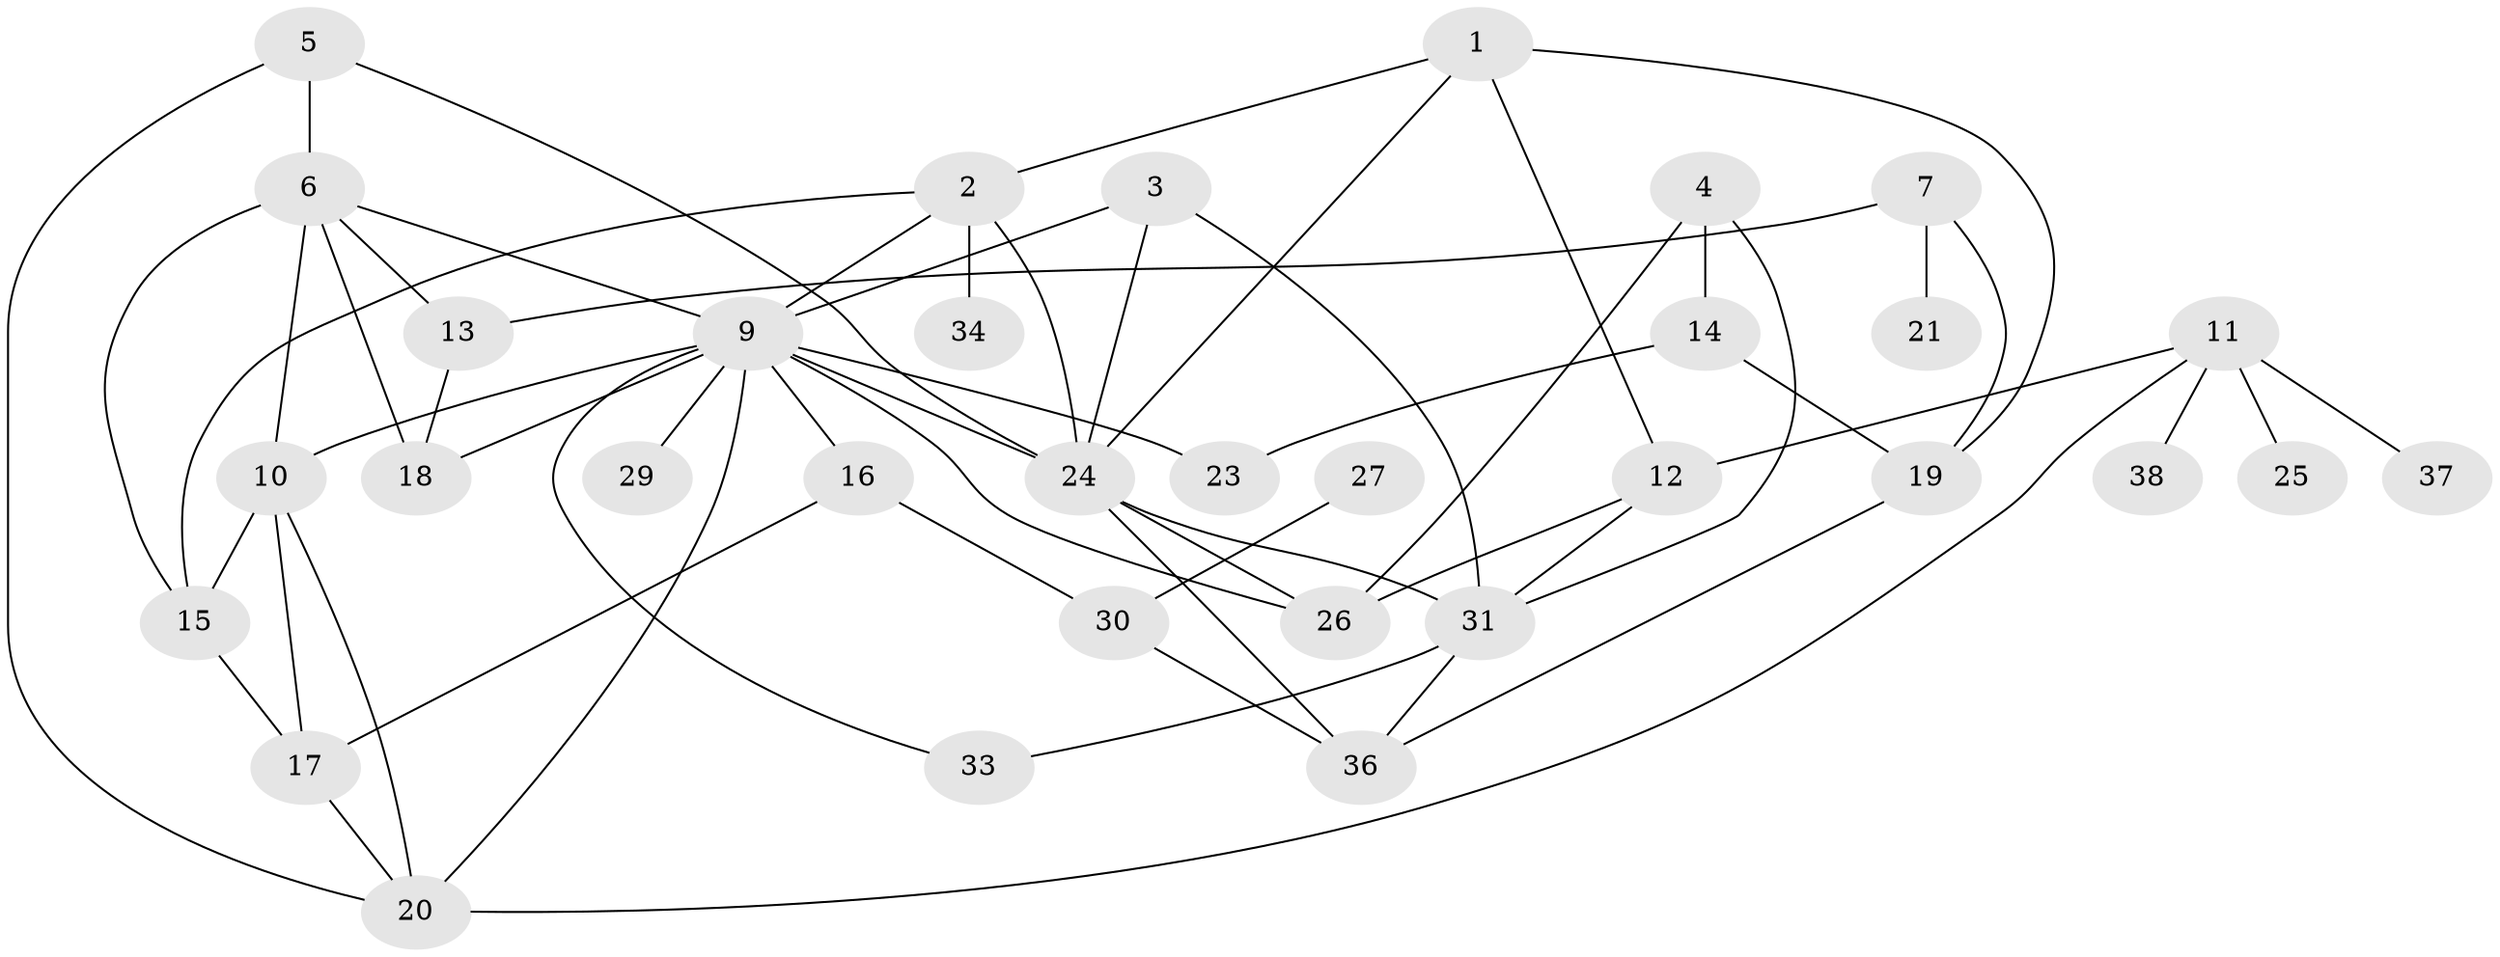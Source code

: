 // original degree distribution, {2: 0.2, 6: 0.05333333333333334, 3: 0.24, 1: 0.22666666666666666, 4: 0.18666666666666668, 5: 0.04, 0: 0.05333333333333334}
// Generated by graph-tools (version 1.1) at 2025/33/03/09/25 02:33:53]
// undirected, 33 vertices, 59 edges
graph export_dot {
graph [start="1"]
  node [color=gray90,style=filled];
  1;
  2;
  3;
  4;
  5;
  6;
  7;
  9;
  10;
  11;
  12;
  13;
  14;
  15;
  16;
  17;
  18;
  19;
  20;
  21;
  23;
  24;
  25;
  26;
  27;
  29;
  30;
  31;
  33;
  34;
  36;
  37;
  38;
  1 -- 2 [weight=1.0];
  1 -- 12 [weight=1.0];
  1 -- 19 [weight=1.0];
  1 -- 24 [weight=1.0];
  2 -- 9 [weight=2.0];
  2 -- 15 [weight=1.0];
  2 -- 24 [weight=1.0];
  2 -- 34 [weight=1.0];
  3 -- 9 [weight=1.0];
  3 -- 24 [weight=1.0];
  3 -- 31 [weight=1.0];
  4 -- 14 [weight=1.0];
  4 -- 26 [weight=1.0];
  4 -- 31 [weight=1.0];
  5 -- 6 [weight=1.0];
  5 -- 20 [weight=1.0];
  5 -- 24 [weight=1.0];
  6 -- 9 [weight=1.0];
  6 -- 10 [weight=2.0];
  6 -- 13 [weight=1.0];
  6 -- 15 [weight=1.0];
  6 -- 18 [weight=1.0];
  7 -- 13 [weight=1.0];
  7 -- 19 [weight=1.0];
  7 -- 21 [weight=1.0];
  9 -- 10 [weight=1.0];
  9 -- 16 [weight=1.0];
  9 -- 18 [weight=1.0];
  9 -- 20 [weight=1.0];
  9 -- 23 [weight=1.0];
  9 -- 24 [weight=1.0];
  9 -- 26 [weight=1.0];
  9 -- 29 [weight=1.0];
  9 -- 33 [weight=1.0];
  10 -- 15 [weight=2.0];
  10 -- 17 [weight=1.0];
  10 -- 20 [weight=1.0];
  11 -- 12 [weight=1.0];
  11 -- 20 [weight=1.0];
  11 -- 25 [weight=1.0];
  11 -- 37 [weight=1.0];
  11 -- 38 [weight=1.0];
  12 -- 26 [weight=1.0];
  12 -- 31 [weight=1.0];
  13 -- 18 [weight=1.0];
  14 -- 19 [weight=1.0];
  14 -- 23 [weight=1.0];
  15 -- 17 [weight=1.0];
  16 -- 17 [weight=1.0];
  16 -- 30 [weight=1.0];
  17 -- 20 [weight=1.0];
  19 -- 36 [weight=1.0];
  24 -- 26 [weight=1.0];
  24 -- 31 [weight=1.0];
  24 -- 36 [weight=1.0];
  27 -- 30 [weight=1.0];
  30 -- 36 [weight=1.0];
  31 -- 33 [weight=1.0];
  31 -- 36 [weight=1.0];
}
